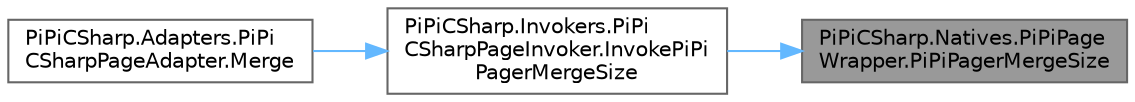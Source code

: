 digraph "PiPiCSharp.Natives.PiPiPageWrapper.PiPiPagerMergeSize"
{
 // LATEX_PDF_SIZE
  bgcolor="transparent";
  edge [fontname=Helvetica,fontsize=10,labelfontname=Helvetica,labelfontsize=10];
  node [fontname=Helvetica,fontsize=10,shape=box,height=0.2,width=0.4];
  rankdir="RL";
  Node1 [id="Node000001",label="PiPiCSharp.Natives.PiPiPage\lWrapper.PiPiPagerMergeSize",height=0.2,width=0.4,color="gray40", fillcolor="grey60", style="filled", fontcolor="black",tooltip="Invoke c++ PiPiPager to get merged size."];
  Node1 -> Node2 [id="edge1_Node000001_Node000002",dir="back",color="steelblue1",style="solid",tooltip=" "];
  Node2 [id="Node000002",label="PiPiCSharp.Invokers.PiPi\lCSharpPageInvoker.InvokePiPi\lPagerMergeSize",height=0.2,width=0.4,color="grey40", fillcolor="white", style="filled",URL="$class_pi_pi_c_sharp_1_1_invokers_1_1_pi_pi_c_sharp_page_invoker.html#a554a0003952c9089a7281958b5045844",tooltip="Invoke PiPiPageWrapper PiPiPagerMergeSize."];
  Node2 -> Node3 [id="edge2_Node000002_Node000003",dir="back",color="steelblue1",style="solid",tooltip=" "];
  Node3 [id="Node000003",label="PiPiCSharp.Adapters.PiPi\lCSharpPageAdapter.Merge",height=0.2,width=0.4,color="grey40", fillcolor="white", style="filled",URL="$class_pi_pi_c_sharp_1_1_adapters_1_1_pi_pi_c_sharp_page_adapter.html#abcfe79967d72d2ca54966a28c39f87d1",tooltip="Merge specific index PDF."];
}

